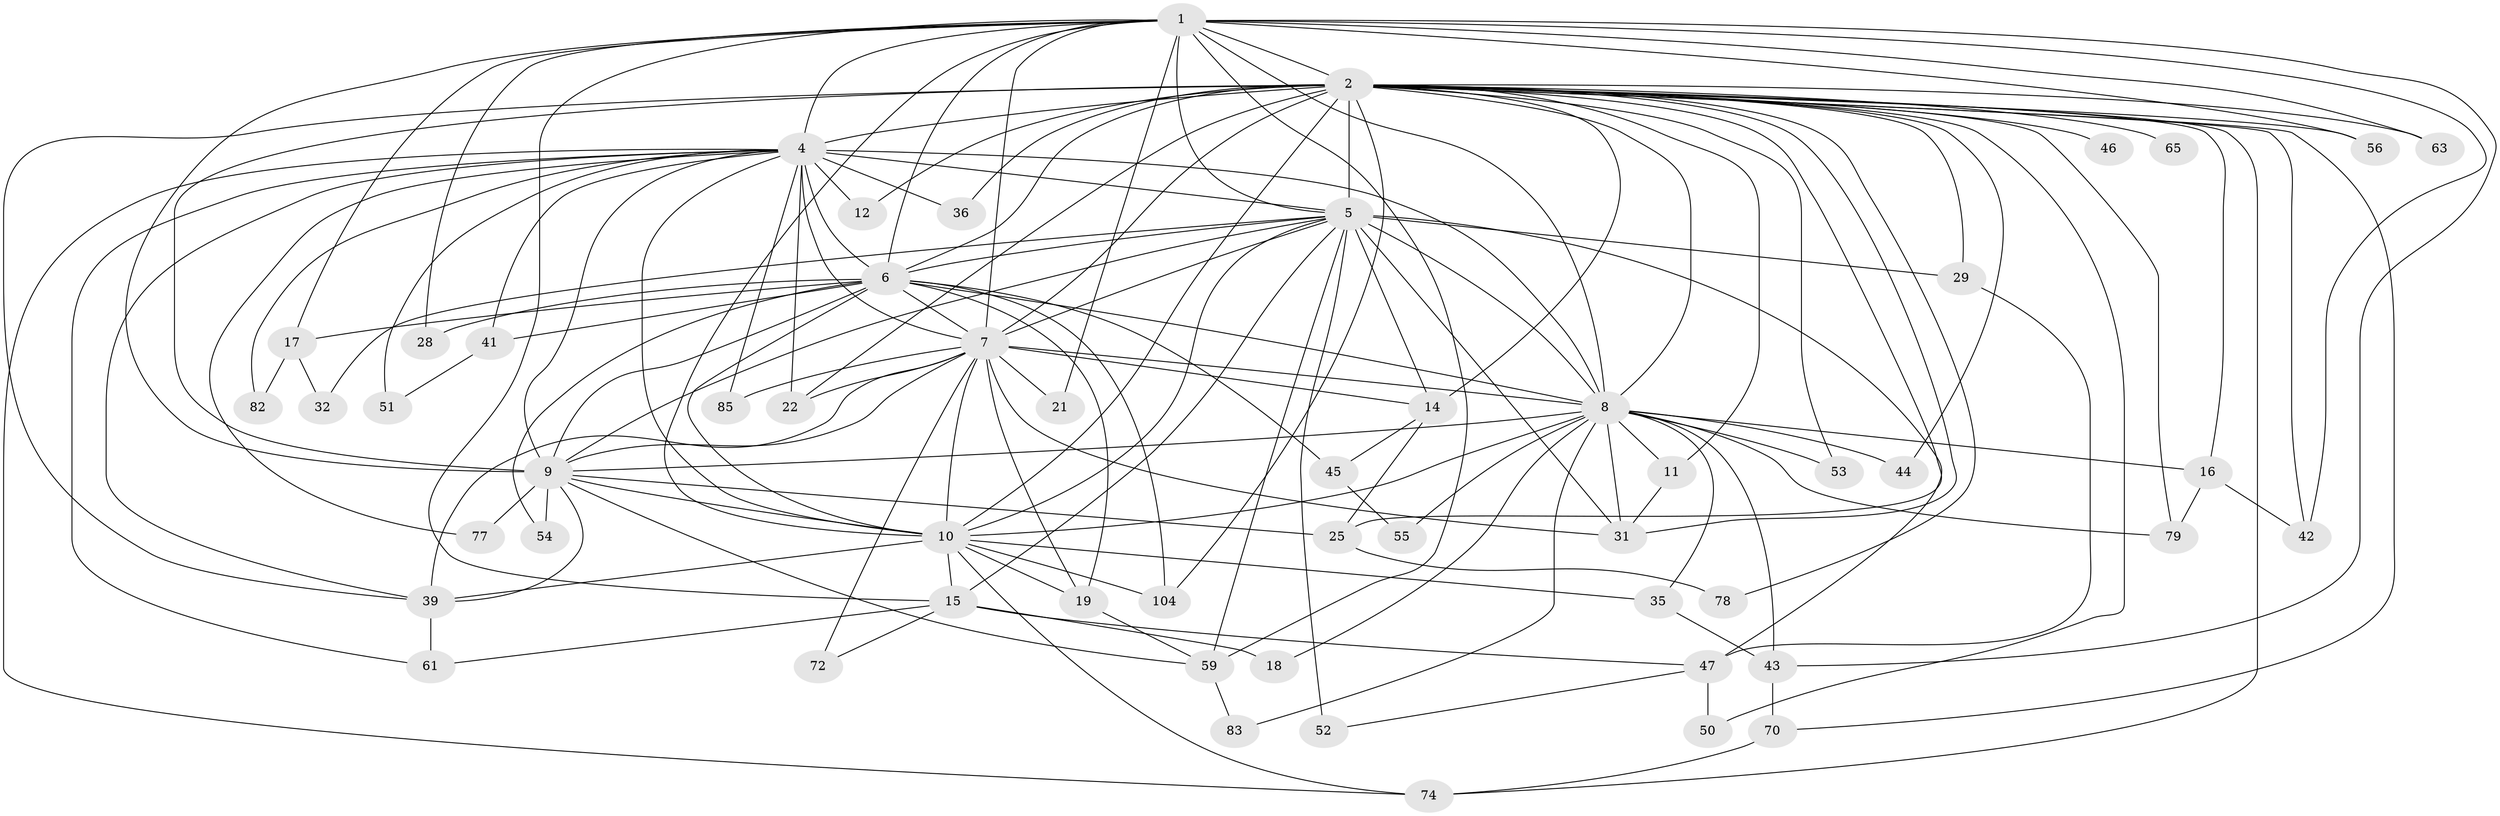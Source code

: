 // original degree distribution, {19: 0.00909090909090909, 30: 0.00909090909090909, 24: 0.01818181818181818, 26: 0.00909090909090909, 18: 0.01818181818181818, 23: 0.00909090909090909, 16: 0.00909090909090909, 15: 0.00909090909090909, 3: 0.21818181818181817, 2: 0.509090909090909, 5: 0.05454545454545454, 7: 0.00909090909090909, 4: 0.1, 6: 0.01818181818181818}
// Generated by graph-tools (version 1.1) at 2025/13/03/09/25 04:13:43]
// undirected, 55 vertices, 147 edges
graph export_dot {
graph [start="1"]
  node [color=gray90,style=filled];
  1 [super="+88"];
  2 [super="+90+40+3+107+86+37+27+13+24+58+20"];
  4 [super="+33+98+95+101+94+64+57+23"];
  5;
  6;
  7 [super="+62"];
  8 [super="+26"];
  9;
  10;
  11;
  12;
  14;
  15 [super="+87+49"];
  16;
  17;
  18;
  19 [super="+109"];
  21;
  22 [super="+99"];
  25;
  28;
  29 [super="+108"];
  31 [super="+38"];
  32;
  35;
  36 [super="+60"];
  39 [super="+69"];
  41;
  42;
  43 [super="+106+66"];
  44;
  45;
  46;
  47;
  50;
  51;
  52 [super="+67"];
  53;
  54;
  55;
  56;
  59 [super="+68"];
  61;
  63;
  65;
  70;
  72;
  74 [super="+92"];
  77;
  78;
  79 [super="+80"];
  82;
  83;
  85;
  104 [super="+105"];
  1 -- 2 [weight=3];
  1 -- 4;
  1 -- 5;
  1 -- 6;
  1 -- 7;
  1 -- 8;
  1 -- 9;
  1 -- 10;
  1 -- 17;
  1 -- 21;
  1 -- 28;
  1 -- 42;
  1 -- 56;
  1 -- 63;
  1 -- 15;
  1 -- 43;
  1 -- 59;
  2 -- 4 [weight=6];
  2 -- 5 [weight=5];
  2 -- 6 [weight=3];
  2 -- 7 [weight=2];
  2 -- 8 [weight=5];
  2 -- 9 [weight=4];
  2 -- 10 [weight=2];
  2 -- 12;
  2 -- 16;
  2 -- 29;
  2 -- 44;
  2 -- 53;
  2 -- 56;
  2 -- 63;
  2 -- 65 [weight=2];
  2 -- 11;
  2 -- 70;
  2 -- 14;
  2 -- 74;
  2 -- 22;
  2 -- 31;
  2 -- 50;
  2 -- 25;
  2 -- 78;
  2 -- 104;
  2 -- 42;
  2 -- 36 [weight=2];
  2 -- 46;
  2 -- 39;
  2 -- 79 [weight=2];
  4 -- 5 [weight=2];
  4 -- 6 [weight=2];
  4 -- 7;
  4 -- 8 [weight=6];
  4 -- 9;
  4 -- 10;
  4 -- 12;
  4 -- 22;
  4 -- 36;
  4 -- 41;
  4 -- 51;
  4 -- 77;
  4 -- 82;
  4 -- 74;
  4 -- 39 [weight=2];
  4 -- 85;
  4 -- 61;
  5 -- 6;
  5 -- 7;
  5 -- 8 [weight=2];
  5 -- 9;
  5 -- 10;
  5 -- 14;
  5 -- 15 [weight=2];
  5 -- 29;
  5 -- 31;
  5 -- 32;
  5 -- 47;
  5 -- 52 [weight=2];
  5 -- 59;
  6 -- 7;
  6 -- 8;
  6 -- 9;
  6 -- 10;
  6 -- 17;
  6 -- 28;
  6 -- 41;
  6 -- 45;
  6 -- 54;
  6 -- 104;
  6 -- 19;
  7 -- 8;
  7 -- 9;
  7 -- 10;
  7 -- 19;
  7 -- 21;
  7 -- 39 [weight=2];
  7 -- 72;
  7 -- 85;
  7 -- 22;
  7 -- 14;
  7 -- 31;
  8 -- 9;
  8 -- 10;
  8 -- 11;
  8 -- 16;
  8 -- 18;
  8 -- 35;
  8 -- 43 [weight=2];
  8 -- 44;
  8 -- 53;
  8 -- 79;
  8 -- 83;
  8 -- 55;
  8 -- 31;
  9 -- 10;
  9 -- 25;
  9 -- 54;
  9 -- 77;
  9 -- 59;
  9 -- 39;
  10 -- 15;
  10 -- 19;
  10 -- 35;
  10 -- 39;
  10 -- 74;
  10 -- 104;
  11 -- 31;
  14 -- 25;
  14 -- 45;
  15 -- 18;
  15 -- 47;
  15 -- 72;
  15 -- 61;
  16 -- 42;
  16 -- 79;
  17 -- 32;
  17 -- 82;
  19 -- 59;
  25 -- 78;
  29 -- 47;
  35 -- 43;
  39 -- 61;
  41 -- 51;
  43 -- 70;
  45 -- 55;
  47 -- 50;
  47 -- 52;
  59 -- 83;
  70 -- 74;
}
